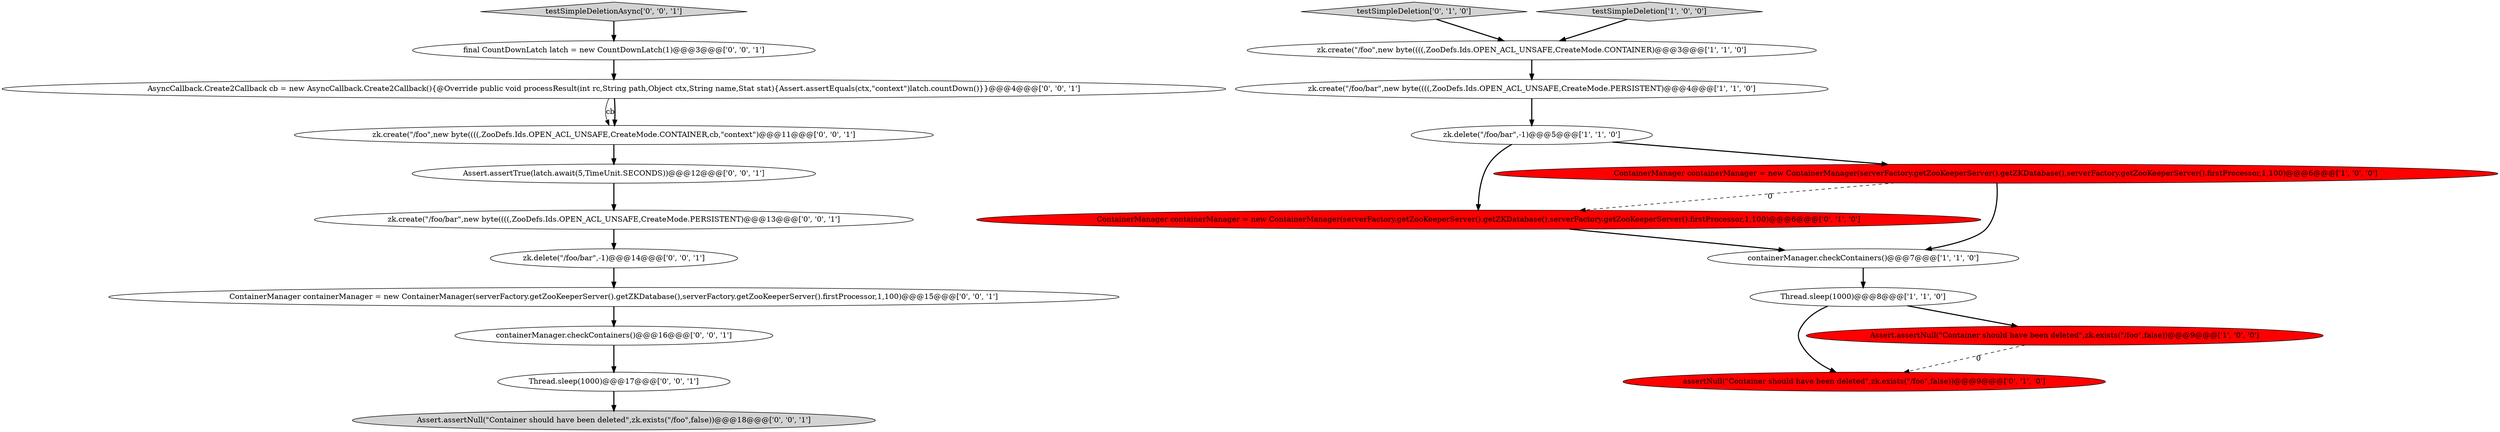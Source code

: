 digraph {
12 [style = filled, label = "Assert.assertTrue(latch.await(5,TimeUnit.SECONDS))@@@12@@@['0', '0', '1']", fillcolor = white, shape = ellipse image = "AAA0AAABBB3BBB"];
15 [style = filled, label = "Thread.sleep(1000)@@@17@@@['0', '0', '1']", fillcolor = white, shape = ellipse image = "AAA0AAABBB3BBB"];
20 [style = filled, label = "AsyncCallback.Create2Callback cb = new AsyncCallback.Create2Callback(){@Override public void processResult(int rc,String path,Object ctx,String name,Stat stat){Assert.assertEquals(ctx,\"context\")latch.countDown()}}@@@4@@@['0', '0', '1']", fillcolor = white, shape = ellipse image = "AAA0AAABBB3BBB"];
16 [style = filled, label = "final CountDownLatch latch = new CountDownLatch(1)@@@3@@@['0', '0', '1']", fillcolor = white, shape = ellipse image = "AAA0AAABBB3BBB"];
8 [style = filled, label = "testSimpleDeletion['0', '1', '0']", fillcolor = lightgray, shape = diamond image = "AAA0AAABBB2BBB"];
9 [style = filled, label = "ContainerManager containerManager = new ContainerManager(serverFactory.getZooKeeperServer().getZKDatabase(),serverFactory.getZooKeeperServer().firstProcessor,1,100)@@@6@@@['0', '1', '0']", fillcolor = red, shape = ellipse image = "AAA1AAABBB2BBB"];
5 [style = filled, label = "zk.delete(\"/foo/bar\",-1)@@@5@@@['1', '1', '0']", fillcolor = white, shape = ellipse image = "AAA0AAABBB1BBB"];
10 [style = filled, label = "assertNull(\"Container should have been deleted\",zk.exists(\"/foo\",false))@@@9@@@['0', '1', '0']", fillcolor = red, shape = ellipse image = "AAA1AAABBB2BBB"];
19 [style = filled, label = "zk.delete(\"/foo/bar\",-1)@@@14@@@['0', '0', '1']", fillcolor = white, shape = ellipse image = "AAA0AAABBB3BBB"];
0 [style = filled, label = "containerManager.checkContainers()@@@7@@@['1', '1', '0']", fillcolor = white, shape = ellipse image = "AAA0AAABBB1BBB"];
21 [style = filled, label = "zk.create(\"/foo\",new byte((((,ZooDefs.Ids.OPEN_ACL_UNSAFE,CreateMode.CONTAINER,cb,\"context\")@@@11@@@['0', '0', '1']", fillcolor = white, shape = ellipse image = "AAA0AAABBB3BBB"];
2 [style = filled, label = "ContainerManager containerManager = new ContainerManager(serverFactory.getZooKeeperServer().getZKDatabase(),serverFactory.getZooKeeperServer().firstProcessor,1,100)@@@6@@@['1', '0', '0']", fillcolor = red, shape = ellipse image = "AAA1AAABBB1BBB"];
3 [style = filled, label = "Thread.sleep(1000)@@@8@@@['1', '1', '0']", fillcolor = white, shape = ellipse image = "AAA0AAABBB1BBB"];
13 [style = filled, label = "Assert.assertNull(\"Container should have been deleted\",zk.exists(\"/foo\",false))@@@18@@@['0', '0', '1']", fillcolor = lightgray, shape = ellipse image = "AAA0AAABBB3BBB"];
14 [style = filled, label = "zk.create(\"/foo/bar\",new byte((((,ZooDefs.Ids.OPEN_ACL_UNSAFE,CreateMode.PERSISTENT)@@@13@@@['0', '0', '1']", fillcolor = white, shape = ellipse image = "AAA0AAABBB3BBB"];
1 [style = filled, label = "zk.create(\"/foo/bar\",new byte((((,ZooDefs.Ids.OPEN_ACL_UNSAFE,CreateMode.PERSISTENT)@@@4@@@['1', '1', '0']", fillcolor = white, shape = ellipse image = "AAA0AAABBB1BBB"];
4 [style = filled, label = "Assert.assertNull(\"Container should have been deleted\",zk.exists(\"/foo\",false))@@@9@@@['1', '0', '0']", fillcolor = red, shape = ellipse image = "AAA1AAABBB1BBB"];
18 [style = filled, label = "ContainerManager containerManager = new ContainerManager(serverFactory.getZooKeeperServer().getZKDatabase(),serverFactory.getZooKeeperServer().firstProcessor,1,100)@@@15@@@['0', '0', '1']", fillcolor = white, shape = ellipse image = "AAA0AAABBB3BBB"];
11 [style = filled, label = "containerManager.checkContainers()@@@16@@@['0', '0', '1']", fillcolor = white, shape = ellipse image = "AAA0AAABBB3BBB"];
6 [style = filled, label = "zk.create(\"/foo\",new byte((((,ZooDefs.Ids.OPEN_ACL_UNSAFE,CreateMode.CONTAINER)@@@3@@@['1', '1', '0']", fillcolor = white, shape = ellipse image = "AAA0AAABBB1BBB"];
17 [style = filled, label = "testSimpleDeletionAsync['0', '0', '1']", fillcolor = lightgray, shape = diamond image = "AAA0AAABBB3BBB"];
7 [style = filled, label = "testSimpleDeletion['1', '0', '0']", fillcolor = lightgray, shape = diamond image = "AAA0AAABBB1BBB"];
1->5 [style = bold, label=""];
0->3 [style = bold, label=""];
19->18 [style = bold, label=""];
15->13 [style = bold, label=""];
9->0 [style = bold, label=""];
5->9 [style = bold, label=""];
18->11 [style = bold, label=""];
14->19 [style = bold, label=""];
8->6 [style = bold, label=""];
20->21 [style = solid, label="cb"];
3->4 [style = bold, label=""];
11->15 [style = bold, label=""];
21->12 [style = bold, label=""];
20->21 [style = bold, label=""];
6->1 [style = bold, label=""];
3->10 [style = bold, label=""];
5->2 [style = bold, label=""];
2->0 [style = bold, label=""];
2->9 [style = dashed, label="0"];
7->6 [style = bold, label=""];
12->14 [style = bold, label=""];
4->10 [style = dashed, label="0"];
16->20 [style = bold, label=""];
17->16 [style = bold, label=""];
}
